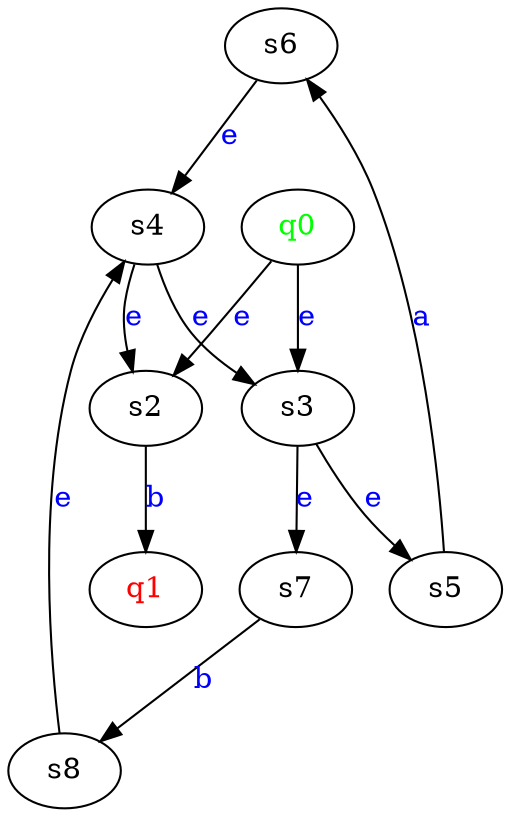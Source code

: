digraph G {
	"s6"->"s4"[ label=<<font color="blue">e</font>> ];
	"s5"->"s6"[ label=<<font color="blue">a</font>> ];
	"s8"->"s4"[ label=<<font color="blue">e</font>> ];
	"q0"->"s3"[ label=<<font color="blue">e</font>> ];
	"s2"->"q1"[ label=<<font color="blue">b</font>> ];
	"q0"->"s2"[ label=<<font color="blue">e</font>> ];
	"s3"->"s5"[ label=<<font color="blue">e</font>> ];
	"s4"->"s2"[ label=<<font color="blue">e</font>> ];
	"s4"->"s3"[ label=<<font color="blue">e</font>> ];
	"s3"->"s7"[ label=<<font color="blue">e</font>> ];
	"s7"->"s8"[ label=<<font color="blue">b</font>> ];
	"q0" [ label=<<font color="green">q0</font>> ];
	"q1" [ label=<<font color="red">q1</font>> ];
	"s2";
	"s3";
	"s4";
	"s5";
	"s6";
	"s7";
	"s8";

}
